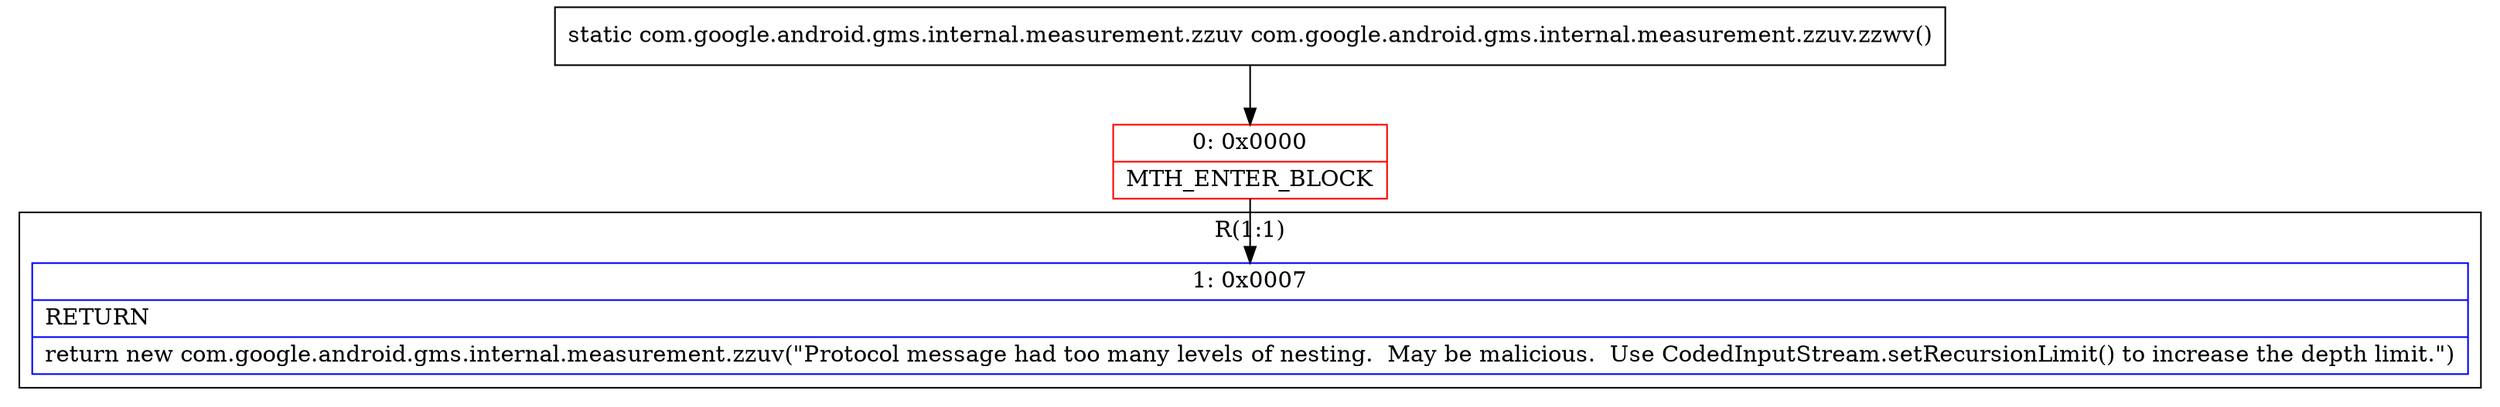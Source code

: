 digraph "CFG forcom.google.android.gms.internal.measurement.zzuv.zzwv()Lcom\/google\/android\/gms\/internal\/measurement\/zzuv;" {
subgraph cluster_Region_1933604974 {
label = "R(1:1)";
node [shape=record,color=blue];
Node_1 [shape=record,label="{1\:\ 0x0007|RETURN\l|return new com.google.android.gms.internal.measurement.zzuv(\"Protocol message had too many levels of nesting.  May be malicious.  Use CodedInputStream.setRecursionLimit() to increase the depth limit.\")\l}"];
}
Node_0 [shape=record,color=red,label="{0\:\ 0x0000|MTH_ENTER_BLOCK\l}"];
MethodNode[shape=record,label="{static com.google.android.gms.internal.measurement.zzuv com.google.android.gms.internal.measurement.zzuv.zzwv() }"];
MethodNode -> Node_0;
Node_0 -> Node_1;
}

